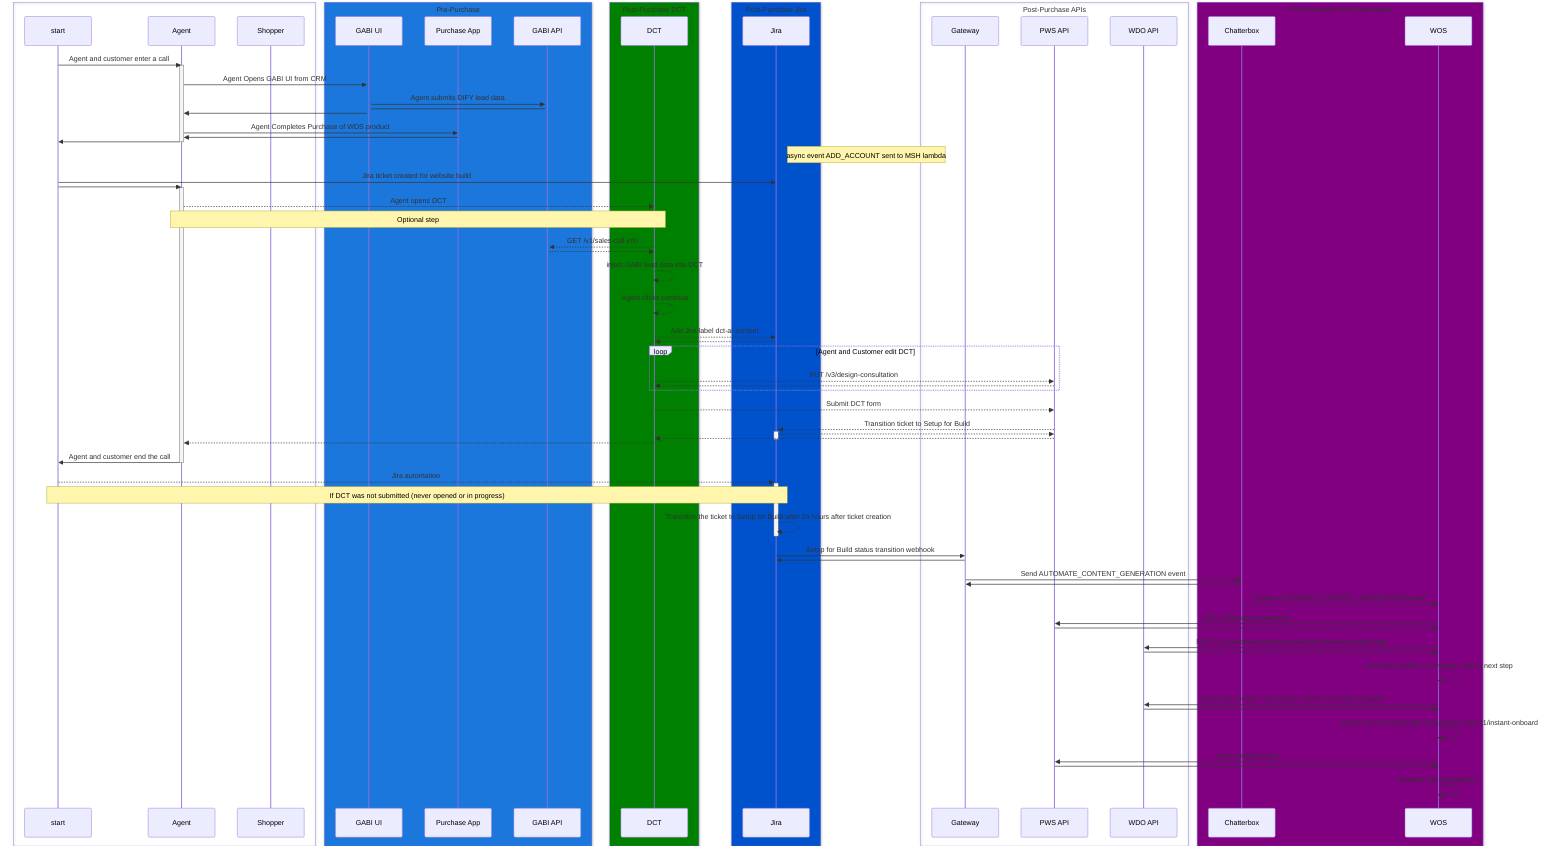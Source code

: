 sequenceDiagram
    box
        participant start
        participant Agent
        participant Shopper
    end
    box rgb(27, 119, 219) Pre-Purchase
        participant GABI UI
        participant Purchase App
        participant GABI API
    end
    box green Post-Purchase DCT
        participant DCT
    end
    box rgb(0, 82, 204) Post-Purchase Jira
        participant Jira
        end
    box Post-Purchase APIs
        participant Gateway
        participant PWS API
        participant WDO API
    end
    box Purple Post-Purchase WOS Automation
        participant Chatterbox
        participant WOS
    end
    
    start->>Agent: Agent and customer enter a call
    activate Agent
    Agent ->>+ GABI UI: Agent Opens GABI UI from CRM
    GABI UI ->>+ GABI API: Agent submits DIFY lead data
    GABI API->GABI UI:  
    GABI UI->>Agent: 
    Agent->>Purchase App: Agent Completes Purchase of WDS product
    Purchase App->>Agent: 
    Agent->>start: 
    deactivate Agent
    note right of Jira: async event ADD_ACCOUNT sent to MSH lambda
    start->>Jira: Jira ticket created for website build
    start->>Agent: 
    activate Agent
    Agent-->>DCT: Agent opens DCT
    note over Agent,DCT: Optional step
    DCT-->>GABI API: GET /v1/sales-call-info
    GABI API-->>DCT: 
    DCT-->>DCT: inject GABI lead data into DCT
    DCT-->>DCT: Agent clicks continue
    DCT-->>Jira: Add Jira label dct-ai-content
    Jira-->>DCT: 
    loop Agent and Customer edit DCT
    DCT-->>PWS API: PUT /v3/design-consultation 
    PWS API-->>DCT: 
    end
    DCT-->>PWS API: Submit DCT form
    PWS API-->>+Jira: Transition ticket to Setup for Build
    Jira-->>-PWS API: 
    PWS API-->>DCT: 
    DCT-->>Agent:      
    Agent->>start: Agent and customer end the call
    deactivate Agent
    start-->>+Jira: Jira automation
    note over start, Jira: If DCT was not submitted (never opened or in progress)
    Jira-->>-Jira: Transition the ticket to Setup for Build after 24 hours after ticket creation
    Jira->>Gateway: Setup for Build status transition webhook
    Gateway->>Jira: 
    Gateway->>Chatterbox: Send AUTOMATE_CONTENT_GENERATION event
    Chatterbox->>Gateway: 
    Chatterbox->>WOS: Process AUTOMATE_CONTENT_GENERATION event
    WOS->>PWS API: GET /v3/design-consultation
    PWS API->>WOS: 
    WOS->>WDO API: POST /v1/validate-business-profile with business profile data
    WDO API->>WOS: 
    WOS-->>WOS: if business profile is complete, skip to next step
    WOS->>WDO API: if business profile is incomplete, POST /v1/instant-onboard
    WDO API->>WOS: 
    WOS->>WOS: merge result of /v3/design-consultation and /v1/instant-onboard
    WOS->>PWS API: save merged result
    PWS API->>WOS: 
    WOS->>WOS: Continue Site Automation...